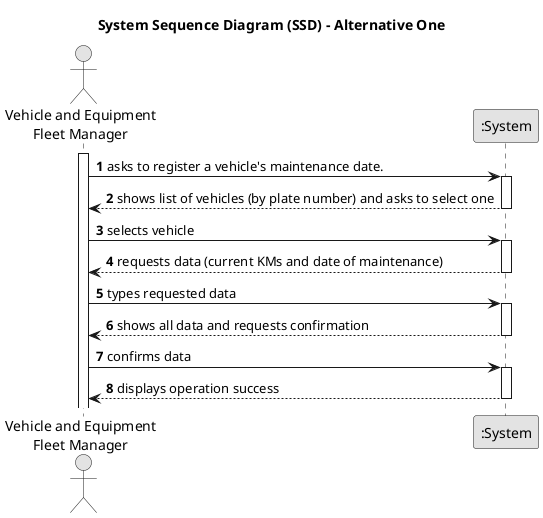 @startuml
skinparam monochrome true
skinparam packageStyle rectangle
skinparam shadowing false

title System Sequence Diagram (SSD) - Alternative One

autonumber

actor "Vehicle and Equipment\nFleet Manager" as VFM
participant ":System" as System

activate VFM

    VFM -> System : asks to register a vehicle's maintenance date.
    activate System

            System --> VFM : shows list of vehicles (by plate number) and asks to select one
        deactivate System

        VFM -> System : selects vehicle
        activate System

        System --> VFM : requests data (current KMs and date of maintenance)
    deactivate System

    VFM -> System : types requested data
    activate System

    System --> VFM : shows all data and requests confirmation
    deactivate System

    VFM -> System : confirms data
    activate System

        System --> VFM : displays operation success
    deactivate System

@enduml